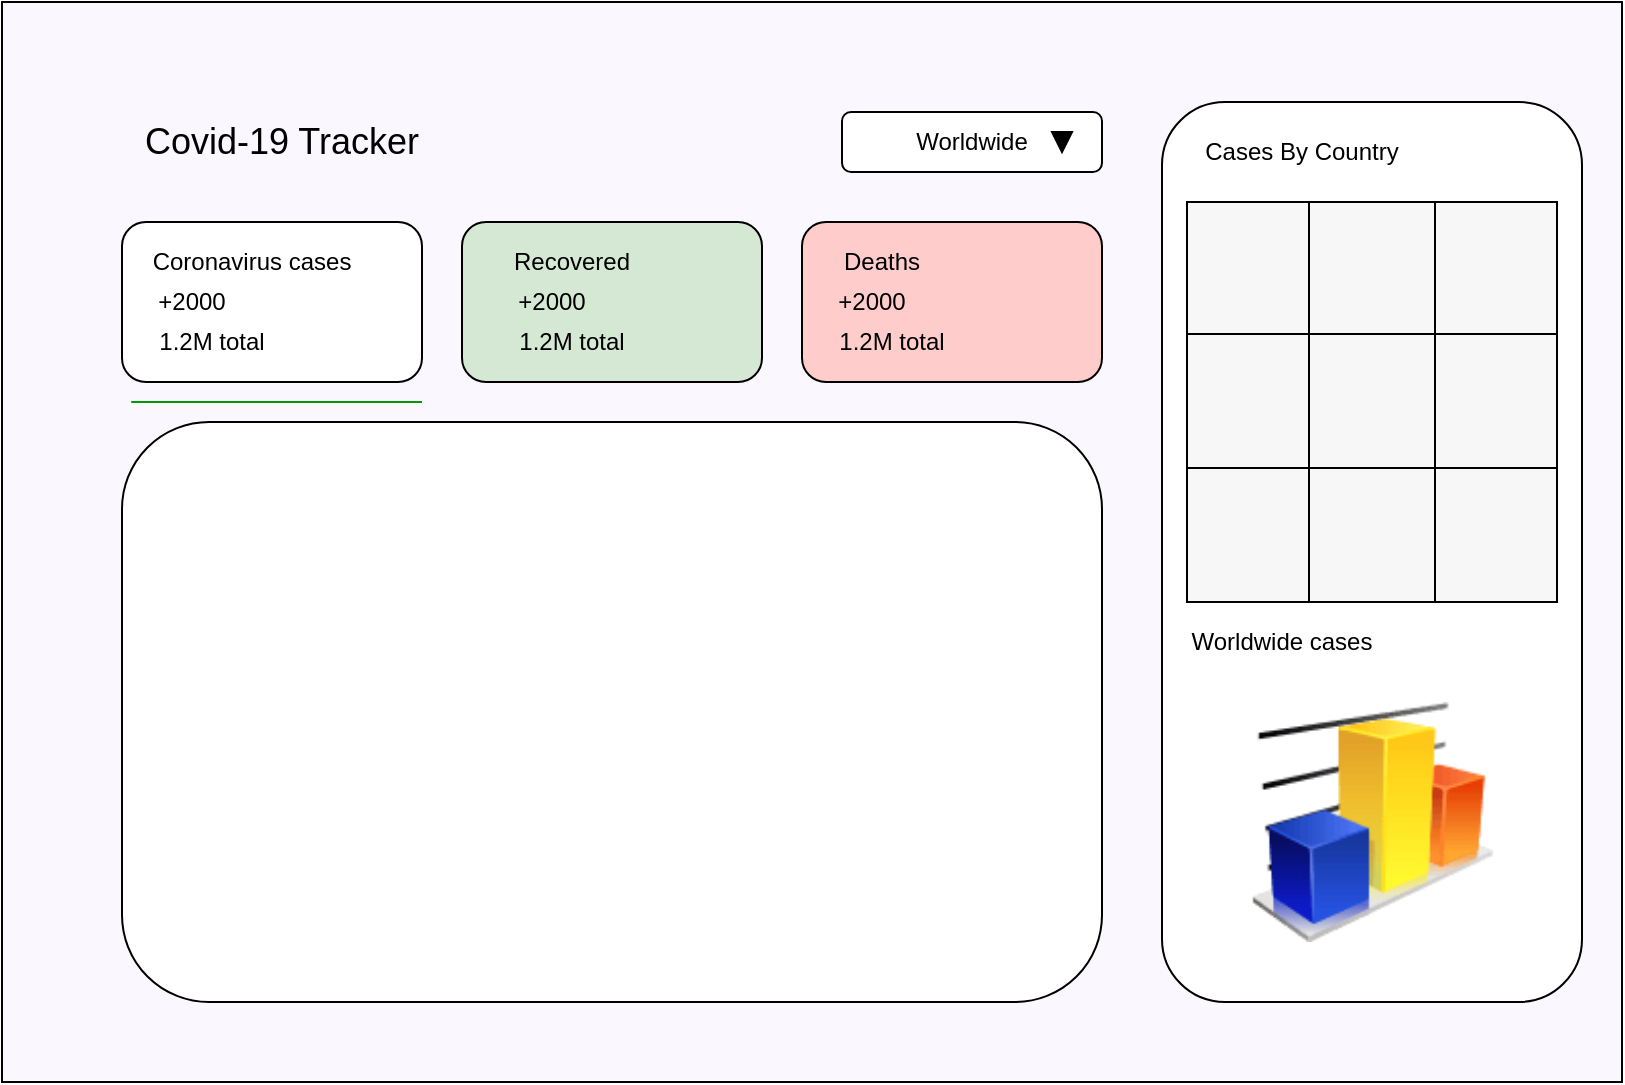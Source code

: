 <mxfile version="14.1.3" type="device"><diagram id="VZiBToL8CJwlSGb9_c5A" name="Page-1"><mxGraphModel dx="1839" dy="1705" grid="1" gridSize="10" guides="1" tooltips="1" connect="1" arrows="1" fold="1" page="1" pageScale="1" pageWidth="827" pageHeight="1169" math="0" shadow="0"><root><mxCell id="0"/><mxCell id="1" parent="0"/><mxCell id="oGoa6OZXnwkWl9eEik3v-1" value="" style="rounded=0;whiteSpace=wrap;html=1;fillColor=#FAF7FF;" vertex="1" parent="1"><mxGeometry x="-10" y="-20" width="810" height="540" as="geometry"/></mxCell><mxCell id="oGoa6OZXnwkWl9eEik3v-2" value="&lt;font style=&quot;font-size: 18px&quot;&gt;Covid-19 Tracker&lt;/font&gt;" style="text;html=1;strokeColor=none;fillColor=none;align=center;verticalAlign=middle;whiteSpace=wrap;rounded=0;" vertex="1" parent="1"><mxGeometry x="20" y="20" width="220" height="60" as="geometry"/></mxCell><mxCell id="oGoa6OZXnwkWl9eEik3v-3" value="Worldwide" style="rounded=1;whiteSpace=wrap;html=1;" vertex="1" parent="1"><mxGeometry x="410" y="35" width="130" height="30" as="geometry"/></mxCell><mxCell id="oGoa6OZXnwkWl9eEik3v-4" value="" style="triangle;whiteSpace=wrap;html=1;rotation=90;fillColor=#000000;" vertex="1" parent="1"><mxGeometry x="515" y="45" width="10" height="10" as="geometry"/></mxCell><mxCell id="oGoa6OZXnwkWl9eEik3v-5" value="" style="rounded=1;whiteSpace=wrap;html=1;fillColor=#FFFFFF;" vertex="1" parent="1"><mxGeometry x="50" y="90" width="150" height="80" as="geometry"/></mxCell><mxCell id="oGoa6OZXnwkWl9eEik3v-6" value="Coronavirus cases" style="text;html=1;strokeColor=none;fillColor=none;align=center;verticalAlign=middle;whiteSpace=wrap;rounded=0;" vertex="1" parent="1"><mxGeometry x="60" y="100" width="110" height="20" as="geometry"/></mxCell><mxCell id="oGoa6OZXnwkWl9eEik3v-7" value="+2000" style="text;html=1;strokeColor=none;fillColor=none;align=center;verticalAlign=middle;whiteSpace=wrap;rounded=0;" vertex="1" parent="1"><mxGeometry x="60" y="120" width="50" height="20" as="geometry"/></mxCell><mxCell id="oGoa6OZXnwkWl9eEik3v-8" value="1.2M total" style="text;html=1;strokeColor=none;fillColor=none;align=center;verticalAlign=middle;whiteSpace=wrap;rounded=0;" vertex="1" parent="1"><mxGeometry x="60" y="140" width="70" height="20" as="geometry"/></mxCell><mxCell id="oGoa6OZXnwkWl9eEik3v-14" value="" style="rounded=1;whiteSpace=wrap;html=1;fillColor=#D5E8D4;" vertex="1" parent="1"><mxGeometry x="220" y="90" width="150" height="80" as="geometry"/></mxCell><mxCell id="oGoa6OZXnwkWl9eEik3v-15" value="Recovered" style="text;html=1;strokeColor=none;fillColor=none;align=center;verticalAlign=middle;whiteSpace=wrap;rounded=0;" vertex="1" parent="1"><mxGeometry x="240" y="100" width="70" height="20" as="geometry"/></mxCell><mxCell id="oGoa6OZXnwkWl9eEik3v-16" value="+2000" style="text;html=1;strokeColor=none;fillColor=none;align=center;verticalAlign=middle;whiteSpace=wrap;rounded=0;" vertex="1" parent="1"><mxGeometry x="240" y="120" width="50" height="20" as="geometry"/></mxCell><mxCell id="oGoa6OZXnwkWl9eEik3v-17" value="1.2M total" style="text;html=1;strokeColor=none;fillColor=none;align=center;verticalAlign=middle;whiteSpace=wrap;rounded=0;" vertex="1" parent="1"><mxGeometry x="240" y="140" width="70" height="20" as="geometry"/></mxCell><mxCell id="oGoa6OZXnwkWl9eEik3v-18" value="" style="rounded=1;whiteSpace=wrap;html=1;fillColor=#FFCCCC;" vertex="1" parent="1"><mxGeometry x="390" y="90" width="150" height="80" as="geometry"/></mxCell><mxCell id="oGoa6OZXnwkWl9eEik3v-19" value="Deaths" style="text;html=1;strokeColor=none;fillColor=none;align=center;verticalAlign=middle;whiteSpace=wrap;rounded=0;" vertex="1" parent="1"><mxGeometry x="400" y="100" width="60" height="20" as="geometry"/></mxCell><mxCell id="oGoa6OZXnwkWl9eEik3v-20" value="+2000" style="text;html=1;strokeColor=none;fillColor=none;align=center;verticalAlign=middle;whiteSpace=wrap;rounded=0;" vertex="1" parent="1"><mxGeometry x="400" y="120" width="50" height="20" as="geometry"/></mxCell><mxCell id="oGoa6OZXnwkWl9eEik3v-21" value="1.2M total" style="text;html=1;strokeColor=none;fillColor=none;align=center;verticalAlign=middle;whiteSpace=wrap;rounded=0;" vertex="1" parent="1"><mxGeometry x="400" y="140" width="70" height="20" as="geometry"/></mxCell><mxCell id="oGoa6OZXnwkWl9eEik3v-24" value="" style="rounded=1;whiteSpace=wrap;html=1;fillColor=#FFFFFF;" vertex="1" parent="1"><mxGeometry x="50" y="190" width="490" height="290" as="geometry"/></mxCell><mxCell id="oGoa6OZXnwkWl9eEik3v-25" value="" style="shape=image;html=1;verticalAlign=top;verticalLabelPosition=bottom;labelBackgroundColor=#ffffff;imageAspect=0;aspect=fixed;image=https://cdn1.iconfinder.com/data/icons/icons-for-a-site-1/64/advantage_nearby-128.png;fillColor=#E6E6E6;" vertex="1" parent="1"><mxGeometry x="231" y="260" width="128" height="128" as="geometry"/></mxCell><mxCell id="oGoa6OZXnwkWl9eEik3v-26" value="" style="rounded=1;whiteSpace=wrap;html=1;fillColor=#FFFFFF;" vertex="1" parent="1"><mxGeometry x="570" y="30" width="210" height="450" as="geometry"/></mxCell><mxCell id="oGoa6OZXnwkWl9eEik3v-27" value="Cases By Country" style="text;html=1;strokeColor=none;fillColor=none;align=center;verticalAlign=middle;whiteSpace=wrap;rounded=0;" vertex="1" parent="1"><mxGeometry x="590" y="45" width="100" height="20" as="geometry"/></mxCell><mxCell id="oGoa6OZXnwkWl9eEik3v-28" value="Worldwide cases" style="text;html=1;strokeColor=none;fillColor=none;align=center;verticalAlign=middle;whiteSpace=wrap;rounded=0;" vertex="1" parent="1"><mxGeometry x="580" y="290" width="100" height="20" as="geometry"/></mxCell><mxCell id="oGoa6OZXnwkWl9eEik3v-30" value="" style="endArrow=none;html=1;fillColor=#FFF2CC;strokeColor=#009900;" edge="1" parent="1"><mxGeometry width="50" height="50" relative="1" as="geometry"><mxPoint x="80" y="180" as="sourcePoint"/><mxPoint x="200" y="180" as="targetPoint"/><Array as="points"><mxPoint x="50" y="180"/><mxPoint x="200" y="180"/></Array></mxGeometry></mxCell><mxCell id="oGoa6OZXnwkWl9eEik3v-31" value="" style="image;html=1;image=img/lib/clip_art/finance/Graph_128x128.png;fillColor=#FFCCCC;" vertex="1" parent="1"><mxGeometry x="590" y="330" width="170" height="120" as="geometry"/></mxCell><mxCell id="oGoa6OZXnwkWl9eEik3v-50" value="" style="shape=table;html=1;whiteSpace=wrap;startSize=0;container=1;collapsible=0;childLayout=tableLayout;fillColor=#F7F7F7;" vertex="1" parent="1"><mxGeometry x="582.5" y="80" width="185" height="200" as="geometry"/></mxCell><mxCell id="oGoa6OZXnwkWl9eEik3v-55" value="" style="shape=partialRectangle;html=1;whiteSpace=wrap;collapsible=0;dropTarget=0;pointerEvents=0;fillColor=none;top=0;left=0;bottom=0;right=0;points=[[0,0.5],[1,0.5]];portConstraint=eastwest;" vertex="1" parent="oGoa6OZXnwkWl9eEik3v-50"><mxGeometry width="185" height="66" as="geometry"/></mxCell><mxCell id="oGoa6OZXnwkWl9eEik3v-56" value="" style="shape=partialRectangle;html=1;whiteSpace=wrap;connectable=0;fillColor=none;top=0;left=0;bottom=0;right=0;overflow=hidden;" vertex="1" parent="oGoa6OZXnwkWl9eEik3v-55"><mxGeometry width="61" height="66" as="geometry"/></mxCell><mxCell id="oGoa6OZXnwkWl9eEik3v-57" value="" style="shape=partialRectangle;html=1;whiteSpace=wrap;connectable=0;fillColor=none;top=0;left=0;bottom=0;right=0;overflow=hidden;" vertex="1" parent="oGoa6OZXnwkWl9eEik3v-55"><mxGeometry x="61" width="63" height="66" as="geometry"/></mxCell><mxCell id="oGoa6OZXnwkWl9eEik3v-58" value="" style="shape=partialRectangle;html=1;whiteSpace=wrap;connectable=0;fillColor=none;top=0;left=0;bottom=0;right=0;overflow=hidden;" vertex="1" parent="oGoa6OZXnwkWl9eEik3v-55"><mxGeometry x="124" width="61" height="66" as="geometry"/></mxCell><mxCell id="oGoa6OZXnwkWl9eEik3v-51" value="" style="shape=partialRectangle;html=1;whiteSpace=wrap;collapsible=0;dropTarget=0;pointerEvents=0;fillColor=none;top=0;left=0;bottom=0;right=0;points=[[0,0.5],[1,0.5]];portConstraint=eastwest;" vertex="1" parent="oGoa6OZXnwkWl9eEik3v-50"><mxGeometry y="66" width="185" height="67" as="geometry"/></mxCell><mxCell id="oGoa6OZXnwkWl9eEik3v-52" value="" style="shape=partialRectangle;html=1;whiteSpace=wrap;connectable=0;fillColor=none;top=0;left=0;bottom=0;right=0;overflow=hidden;" vertex="1" parent="oGoa6OZXnwkWl9eEik3v-51"><mxGeometry width="61" height="67" as="geometry"/></mxCell><mxCell id="oGoa6OZXnwkWl9eEik3v-53" value="" style="shape=partialRectangle;html=1;whiteSpace=wrap;connectable=0;fillColor=none;top=0;left=0;bottom=0;right=0;overflow=hidden;" vertex="1" parent="oGoa6OZXnwkWl9eEik3v-51"><mxGeometry x="61" width="63" height="67" as="geometry"/></mxCell><mxCell id="oGoa6OZXnwkWl9eEik3v-54" value="" style="shape=partialRectangle;html=1;whiteSpace=wrap;connectable=0;fillColor=none;top=0;left=0;bottom=0;right=0;overflow=hidden;" vertex="1" parent="oGoa6OZXnwkWl9eEik3v-51"><mxGeometry x="124" width="61" height="67" as="geometry"/></mxCell><mxCell id="oGoa6OZXnwkWl9eEik3v-59" value="" style="shape=partialRectangle;html=1;whiteSpace=wrap;collapsible=0;dropTarget=0;pointerEvents=0;fillColor=none;top=0;left=0;bottom=0;right=0;points=[[0,0.5],[1,0.5]];portConstraint=eastwest;" vertex="1" parent="oGoa6OZXnwkWl9eEik3v-50"><mxGeometry y="133" width="185" height="67" as="geometry"/></mxCell><mxCell id="oGoa6OZXnwkWl9eEik3v-60" value="" style="shape=partialRectangle;html=1;whiteSpace=wrap;connectable=0;fillColor=none;top=0;left=0;bottom=0;right=0;overflow=hidden;" vertex="1" parent="oGoa6OZXnwkWl9eEik3v-59"><mxGeometry width="61" height="67" as="geometry"/></mxCell><mxCell id="oGoa6OZXnwkWl9eEik3v-61" value="" style="shape=partialRectangle;html=1;whiteSpace=wrap;connectable=0;fillColor=none;top=0;left=0;bottom=0;right=0;overflow=hidden;" vertex="1" parent="oGoa6OZXnwkWl9eEik3v-59"><mxGeometry x="61" width="63" height="67" as="geometry"/></mxCell><mxCell id="oGoa6OZXnwkWl9eEik3v-62" value="" style="shape=partialRectangle;html=1;whiteSpace=wrap;connectable=0;fillColor=none;top=0;left=0;bottom=0;right=0;overflow=hidden;" vertex="1" parent="oGoa6OZXnwkWl9eEik3v-59"><mxGeometry x="124" width="61" height="67" as="geometry"/></mxCell></root></mxGraphModel></diagram></mxfile>